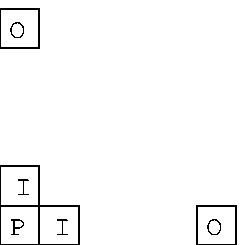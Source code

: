 prologues := 1

u=.5cm;
path ctverec;
ctverec = (0,0)--(0,1u)--(1u,1u)--(1u,0)--cycle;

beginfig(1);
draw ctverec;
draw ctverec shifted (0,1u);
draw ctverec shifted (0,-1u);
draw ctverec shifted (1u,0);
draw ctverec shifted (-1u,0);


draw ctverec shifted (0,5u);
draw ctverec shifted (0,-5u);
draw ctverec shifted (5u,0);
draw ctverec shifted (-5u,0);

label("P",(.5u,.5u));

label("I",(.5u,.5u) shifted (0,1u));
label("I",(.5u,.5u) shifted (0,-1u));
label("I",(.5u,.5u) shifted (1u,0));
label("I",(.5u,.5u) shifted (-1u,0));

label("O",(.5u,.5u) shifted (0,5u));
label("O",(.5u,.5u) shifted (0,-5u));
label("O",(.5u,.5u) shifted (5u,0));
label("O",(.5u,.5u) shifted (-5u,0));
endfig;
